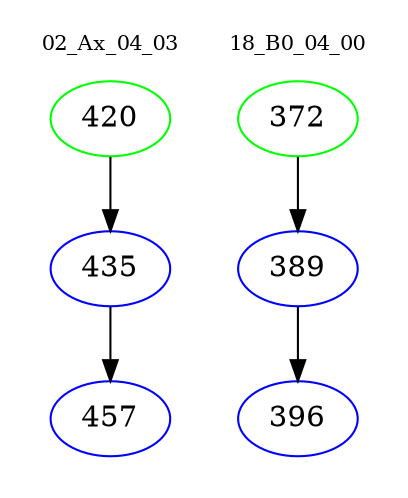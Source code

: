 digraph{
subgraph cluster_0 {
color = white
label = "02_Ax_04_03";
fontsize=10;
T0_420 [label="420", color="green"]
T0_420 -> T0_435 [color="black"]
T0_435 [label="435", color="blue"]
T0_435 -> T0_457 [color="black"]
T0_457 [label="457", color="blue"]
}
subgraph cluster_1 {
color = white
label = "18_B0_04_00";
fontsize=10;
T1_372 [label="372", color="green"]
T1_372 -> T1_389 [color="black"]
T1_389 [label="389", color="blue"]
T1_389 -> T1_396 [color="black"]
T1_396 [label="396", color="blue"]
}
}
